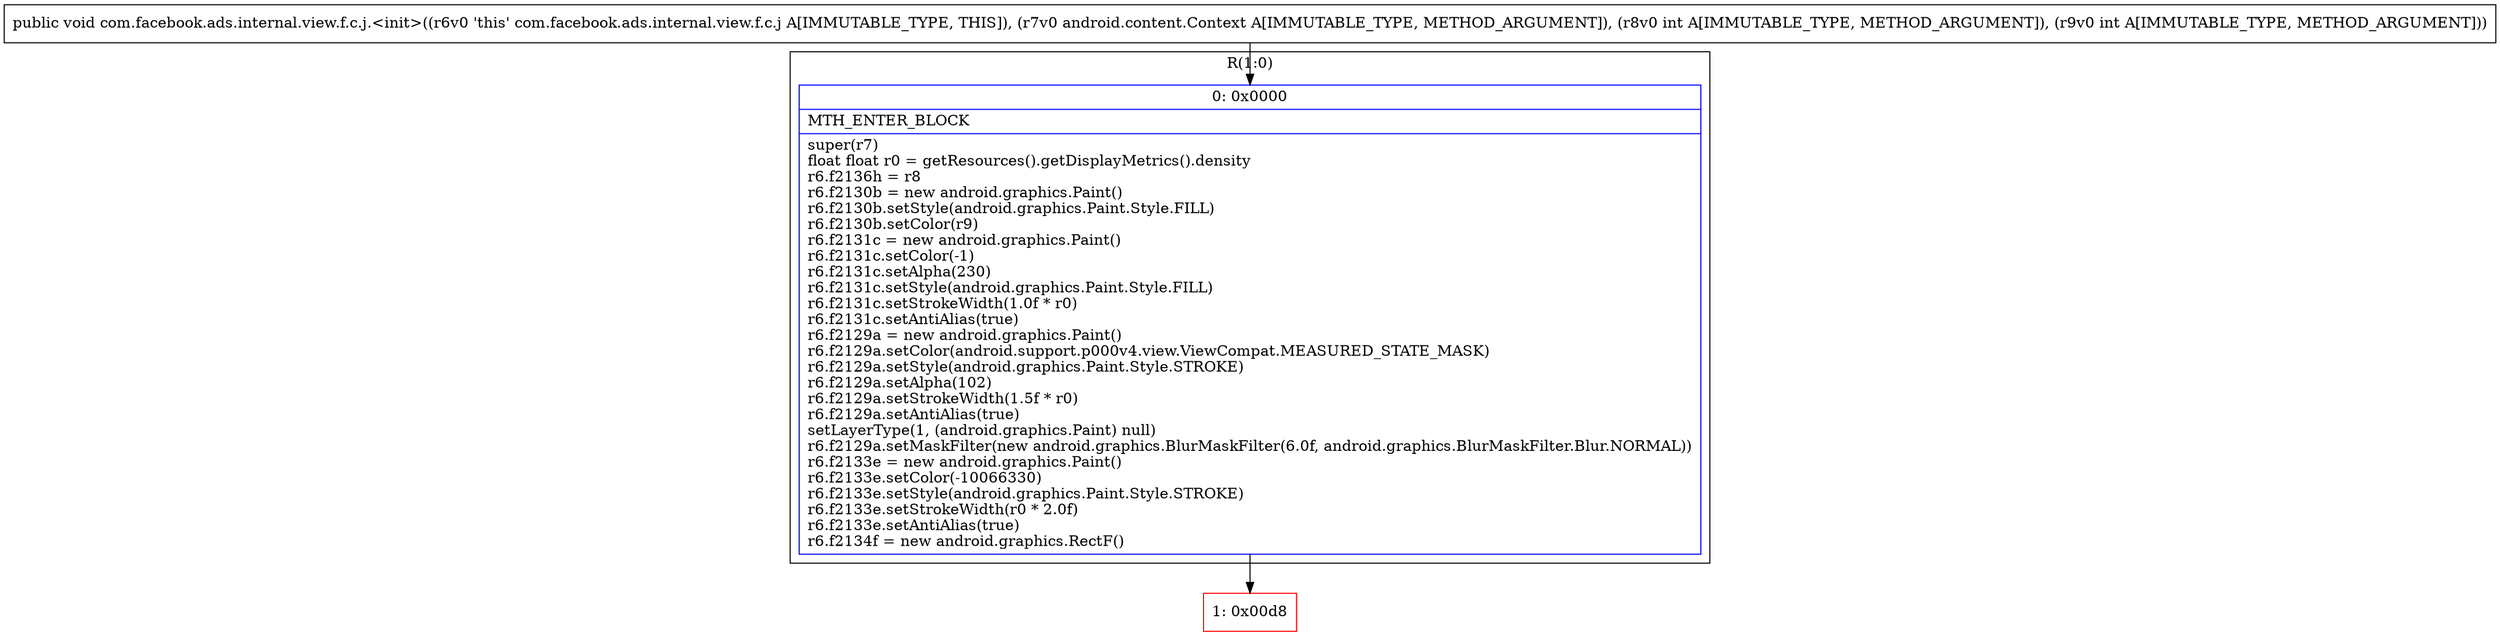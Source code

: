 digraph "CFG forcom.facebook.ads.internal.view.f.c.j.\<init\>(Landroid\/content\/Context;II)V" {
subgraph cluster_Region_959093523 {
label = "R(1:0)";
node [shape=record,color=blue];
Node_0 [shape=record,label="{0\:\ 0x0000|MTH_ENTER_BLOCK\l|super(r7)\lfloat float r0 = getResources().getDisplayMetrics().density\lr6.f2136h = r8\lr6.f2130b = new android.graphics.Paint()\lr6.f2130b.setStyle(android.graphics.Paint.Style.FILL)\lr6.f2130b.setColor(r9)\lr6.f2131c = new android.graphics.Paint()\lr6.f2131c.setColor(\-1)\lr6.f2131c.setAlpha(230)\lr6.f2131c.setStyle(android.graphics.Paint.Style.FILL)\lr6.f2131c.setStrokeWidth(1.0f * r0)\lr6.f2131c.setAntiAlias(true)\lr6.f2129a = new android.graphics.Paint()\lr6.f2129a.setColor(android.support.p000v4.view.ViewCompat.MEASURED_STATE_MASK)\lr6.f2129a.setStyle(android.graphics.Paint.Style.STROKE)\lr6.f2129a.setAlpha(102)\lr6.f2129a.setStrokeWidth(1.5f * r0)\lr6.f2129a.setAntiAlias(true)\lsetLayerType(1, (android.graphics.Paint) null)\lr6.f2129a.setMaskFilter(new android.graphics.BlurMaskFilter(6.0f, android.graphics.BlurMaskFilter.Blur.NORMAL))\lr6.f2133e = new android.graphics.Paint()\lr6.f2133e.setColor(\-10066330)\lr6.f2133e.setStyle(android.graphics.Paint.Style.STROKE)\lr6.f2133e.setStrokeWidth(r0 * 2.0f)\lr6.f2133e.setAntiAlias(true)\lr6.f2134f = new android.graphics.RectF()\l}"];
}
Node_1 [shape=record,color=red,label="{1\:\ 0x00d8}"];
MethodNode[shape=record,label="{public void com.facebook.ads.internal.view.f.c.j.\<init\>((r6v0 'this' com.facebook.ads.internal.view.f.c.j A[IMMUTABLE_TYPE, THIS]), (r7v0 android.content.Context A[IMMUTABLE_TYPE, METHOD_ARGUMENT]), (r8v0 int A[IMMUTABLE_TYPE, METHOD_ARGUMENT]), (r9v0 int A[IMMUTABLE_TYPE, METHOD_ARGUMENT])) }"];
MethodNode -> Node_0;
Node_0 -> Node_1;
}

